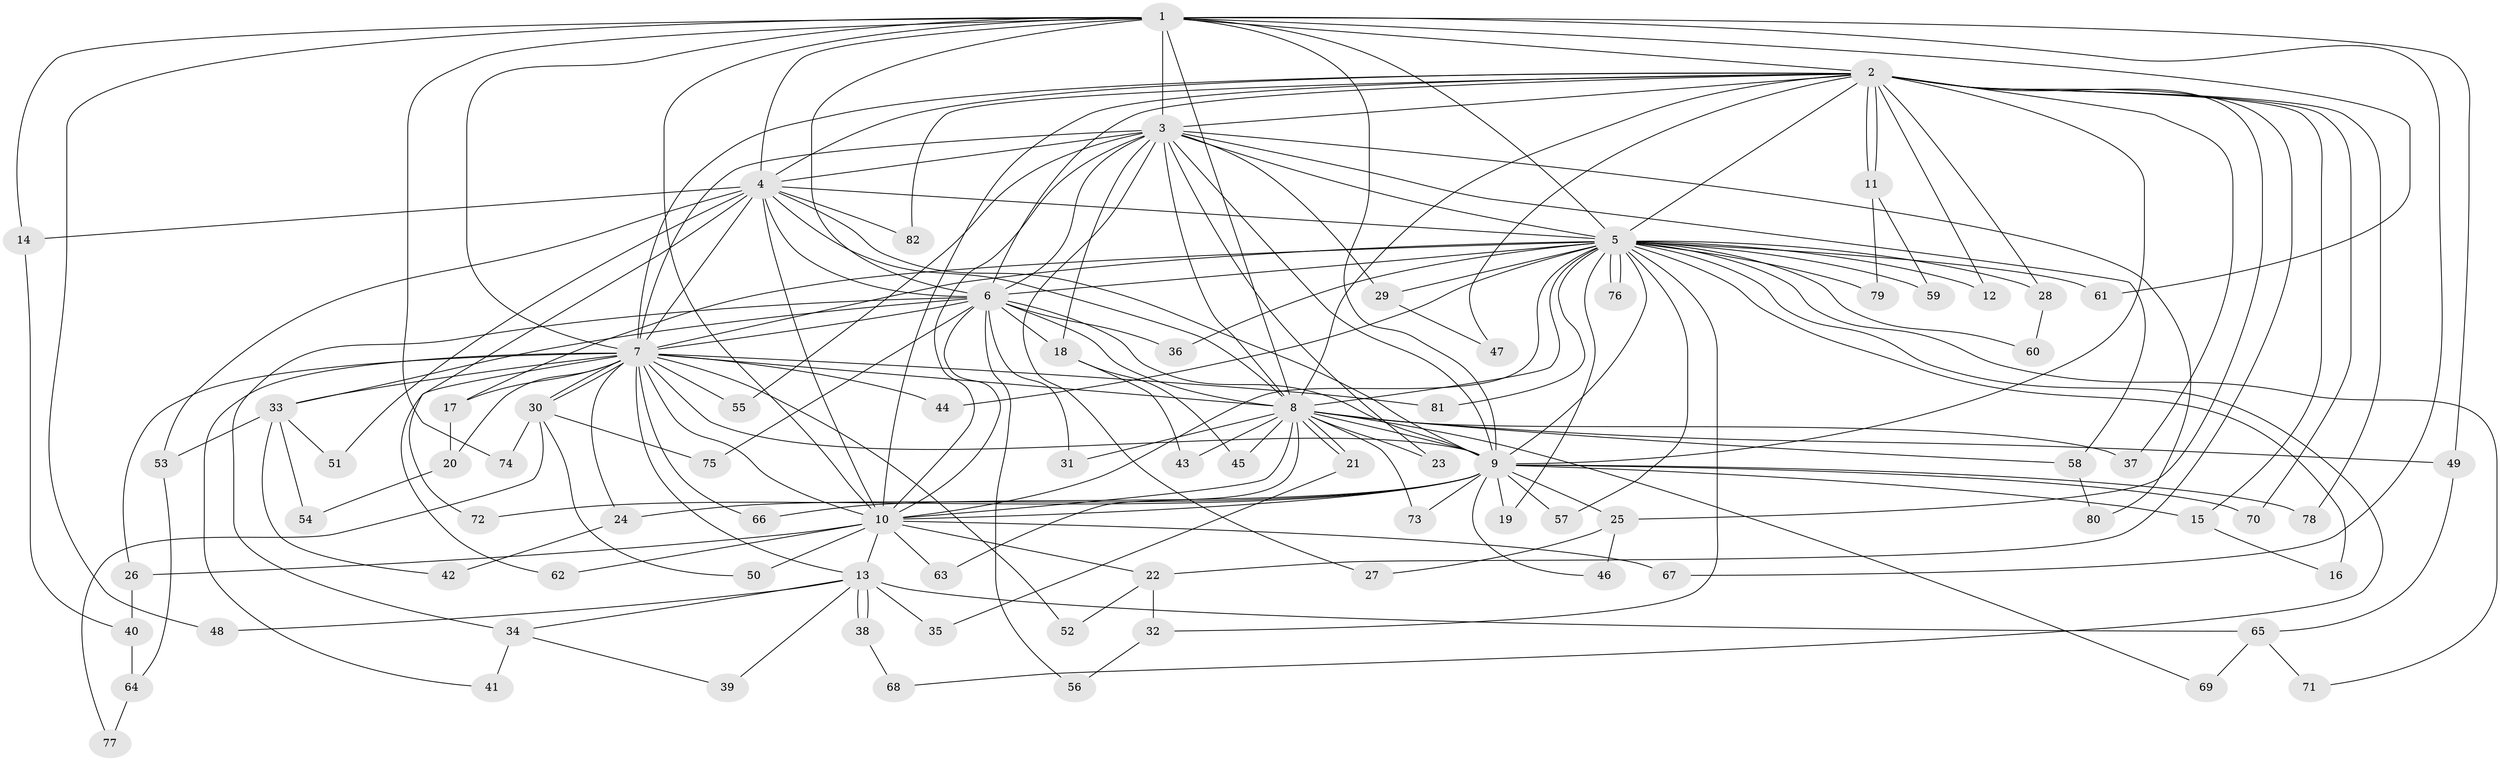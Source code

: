 // Generated by graph-tools (version 1.1) at 2025/34/03/09/25 02:34:37]
// undirected, 82 vertices, 189 edges
graph export_dot {
graph [start="1"]
  node [color=gray90,style=filled];
  1;
  2;
  3;
  4;
  5;
  6;
  7;
  8;
  9;
  10;
  11;
  12;
  13;
  14;
  15;
  16;
  17;
  18;
  19;
  20;
  21;
  22;
  23;
  24;
  25;
  26;
  27;
  28;
  29;
  30;
  31;
  32;
  33;
  34;
  35;
  36;
  37;
  38;
  39;
  40;
  41;
  42;
  43;
  44;
  45;
  46;
  47;
  48;
  49;
  50;
  51;
  52;
  53;
  54;
  55;
  56;
  57;
  58;
  59;
  60;
  61;
  62;
  63;
  64;
  65;
  66;
  67;
  68;
  69;
  70;
  71;
  72;
  73;
  74;
  75;
  76;
  77;
  78;
  79;
  80;
  81;
  82;
  1 -- 2;
  1 -- 3;
  1 -- 4;
  1 -- 5;
  1 -- 6;
  1 -- 7;
  1 -- 8;
  1 -- 9;
  1 -- 10;
  1 -- 14;
  1 -- 48;
  1 -- 49;
  1 -- 61;
  1 -- 67;
  1 -- 74;
  2 -- 3;
  2 -- 4;
  2 -- 5;
  2 -- 6;
  2 -- 7;
  2 -- 8;
  2 -- 9;
  2 -- 10;
  2 -- 11;
  2 -- 11;
  2 -- 12;
  2 -- 15;
  2 -- 22;
  2 -- 25;
  2 -- 28;
  2 -- 37;
  2 -- 47;
  2 -- 70;
  2 -- 78;
  2 -- 82;
  3 -- 4;
  3 -- 5;
  3 -- 6;
  3 -- 7;
  3 -- 8;
  3 -- 9;
  3 -- 10;
  3 -- 18;
  3 -- 23;
  3 -- 27;
  3 -- 29;
  3 -- 55;
  3 -- 58;
  3 -- 80;
  4 -- 5;
  4 -- 6;
  4 -- 7;
  4 -- 8;
  4 -- 9;
  4 -- 10;
  4 -- 14;
  4 -- 51;
  4 -- 53;
  4 -- 72;
  4 -- 82;
  5 -- 6;
  5 -- 7;
  5 -- 8;
  5 -- 9;
  5 -- 10;
  5 -- 12;
  5 -- 16;
  5 -- 17;
  5 -- 19;
  5 -- 28;
  5 -- 29;
  5 -- 32;
  5 -- 36;
  5 -- 44;
  5 -- 57;
  5 -- 59;
  5 -- 60;
  5 -- 61;
  5 -- 68;
  5 -- 71;
  5 -- 76;
  5 -- 76;
  5 -- 79;
  5 -- 81;
  6 -- 7;
  6 -- 8;
  6 -- 9;
  6 -- 10;
  6 -- 18;
  6 -- 31;
  6 -- 33;
  6 -- 34;
  6 -- 36;
  6 -- 56;
  6 -- 75;
  7 -- 8;
  7 -- 9;
  7 -- 10;
  7 -- 13;
  7 -- 17;
  7 -- 20;
  7 -- 24;
  7 -- 26;
  7 -- 30;
  7 -- 30;
  7 -- 33;
  7 -- 41;
  7 -- 44;
  7 -- 52;
  7 -- 55;
  7 -- 62;
  7 -- 66;
  7 -- 81;
  8 -- 9;
  8 -- 10;
  8 -- 21;
  8 -- 21;
  8 -- 23;
  8 -- 31;
  8 -- 37;
  8 -- 43;
  8 -- 45;
  8 -- 49;
  8 -- 58;
  8 -- 63;
  8 -- 69;
  8 -- 73;
  9 -- 10;
  9 -- 15;
  9 -- 19;
  9 -- 24;
  9 -- 25;
  9 -- 46;
  9 -- 57;
  9 -- 66;
  9 -- 70;
  9 -- 72;
  9 -- 73;
  9 -- 78;
  10 -- 13;
  10 -- 22;
  10 -- 26;
  10 -- 50;
  10 -- 62;
  10 -- 63;
  10 -- 67;
  11 -- 59;
  11 -- 79;
  13 -- 34;
  13 -- 35;
  13 -- 38;
  13 -- 38;
  13 -- 39;
  13 -- 48;
  13 -- 65;
  14 -- 40;
  15 -- 16;
  17 -- 20;
  18 -- 43;
  18 -- 45;
  20 -- 54;
  21 -- 35;
  22 -- 32;
  22 -- 52;
  24 -- 42;
  25 -- 27;
  25 -- 46;
  26 -- 40;
  28 -- 60;
  29 -- 47;
  30 -- 50;
  30 -- 74;
  30 -- 75;
  30 -- 77;
  32 -- 56;
  33 -- 42;
  33 -- 51;
  33 -- 53;
  33 -- 54;
  34 -- 39;
  34 -- 41;
  38 -- 68;
  40 -- 64;
  49 -- 65;
  53 -- 64;
  58 -- 80;
  64 -- 77;
  65 -- 69;
  65 -- 71;
}
